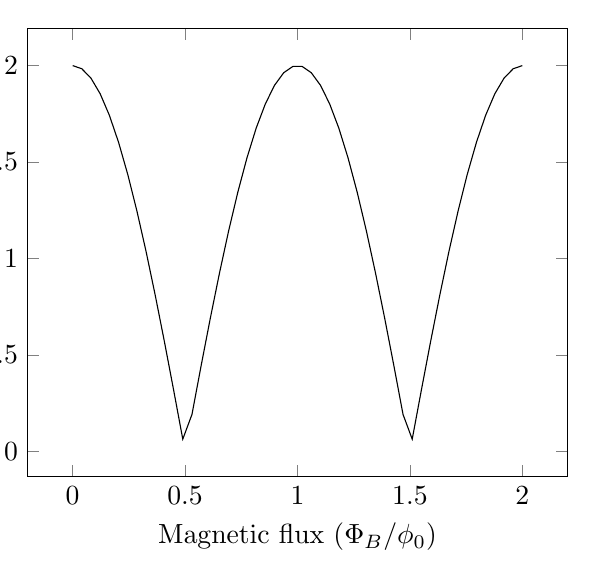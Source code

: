 \begin{tikzpicture}[trim axis left,trim axis right]
\begin{axis}[
  domain=0:2,
  samples=50,
  clip=false,
  ylabel={Max. Current ($I_0$)},
  xlabel={Magnetic flux ($\Phi_B/\phi_0$)}
]
\addplot[no marks] {2*abs(cos(deg(pi*x)))};
\path (axis cs:1,0)++(-2.2in,0) -- ++ (4.4in,0);
\end{axis}
\end{tikzpicture}
